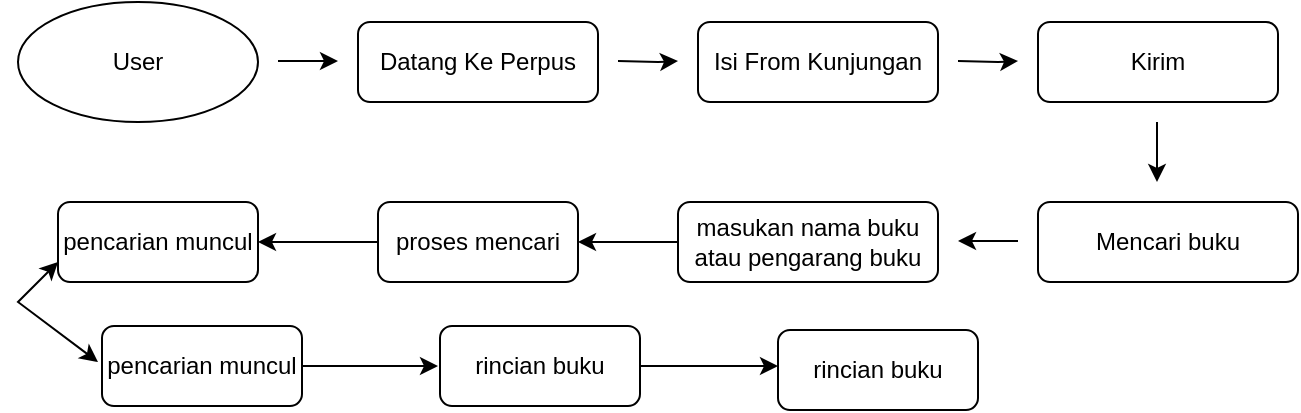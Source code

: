 <mxfile version="22.1.21" type="github">
  <diagram name="Halaman-1" id="M7D9cZfGXL2jkpp-uwU2">
    <mxGraphModel dx="1120" dy="460" grid="1" gridSize="10" guides="1" tooltips="1" connect="1" arrows="1" fold="1" page="1" pageScale="1" pageWidth="827" pageHeight="1169" math="0" shadow="0">
      <root>
        <mxCell id="0" />
        <mxCell id="1" parent="0" />
        <mxCell id="17i3ZF8n9uIlwtxzLQqw-1" value="User" style="ellipse;whiteSpace=wrap;html=1;" vertex="1" parent="1">
          <mxGeometry x="40" y="30" width="120" height="60" as="geometry" />
        </mxCell>
        <mxCell id="17i3ZF8n9uIlwtxzLQqw-2" value="" style="endArrow=classic;html=1;rounded=0;" edge="1" parent="1">
          <mxGeometry width="50" height="50" relative="1" as="geometry">
            <mxPoint x="170" y="59.5" as="sourcePoint" />
            <mxPoint x="200" y="60" as="targetPoint" />
            <Array as="points">
              <mxPoint x="200" y="59.5" />
            </Array>
          </mxGeometry>
        </mxCell>
        <mxCell id="17i3ZF8n9uIlwtxzLQqw-3" value="Datang Ke Perpus" style="rounded=1;whiteSpace=wrap;html=1;" vertex="1" parent="1">
          <mxGeometry x="210" y="40" width="120" height="40" as="geometry" />
        </mxCell>
        <mxCell id="17i3ZF8n9uIlwtxzLQqw-4" value="" style="endArrow=classic;html=1;rounded=0;" edge="1" parent="1">
          <mxGeometry width="50" height="50" relative="1" as="geometry">
            <mxPoint x="340" y="59.5" as="sourcePoint" />
            <mxPoint x="370" y="60" as="targetPoint" />
            <Array as="points">
              <mxPoint x="360" y="60" />
              <mxPoint x="370" y="59.5" />
            </Array>
          </mxGeometry>
        </mxCell>
        <mxCell id="17i3ZF8n9uIlwtxzLQqw-5" value="Isi From Kunjungan" style="rounded=1;whiteSpace=wrap;html=1;" vertex="1" parent="1">
          <mxGeometry x="380" y="40" width="120" height="40" as="geometry" />
        </mxCell>
        <mxCell id="17i3ZF8n9uIlwtxzLQqw-6" value="Kirim" style="rounded=1;whiteSpace=wrap;html=1;" vertex="1" parent="1">
          <mxGeometry x="550" y="40" width="120" height="40" as="geometry" />
        </mxCell>
        <mxCell id="17i3ZF8n9uIlwtxzLQqw-7" value="" style="endArrow=classic;html=1;rounded=0;" edge="1" parent="1">
          <mxGeometry width="50" height="50" relative="1" as="geometry">
            <mxPoint x="510" y="59.5" as="sourcePoint" />
            <mxPoint x="540" y="60" as="targetPoint" />
            <Array as="points">
              <mxPoint x="530" y="60" />
              <mxPoint x="540" y="59.5" />
            </Array>
          </mxGeometry>
        </mxCell>
        <mxCell id="17i3ZF8n9uIlwtxzLQqw-9" value="" style="endArrow=classic;html=1;rounded=0;" edge="1" parent="1">
          <mxGeometry width="50" height="50" relative="1" as="geometry">
            <mxPoint x="609.5" y="90" as="sourcePoint" />
            <mxPoint x="609.5" y="120" as="targetPoint" />
          </mxGeometry>
        </mxCell>
        <mxCell id="17i3ZF8n9uIlwtxzLQqw-10" value="Mencari buku" style="rounded=1;whiteSpace=wrap;html=1;" vertex="1" parent="1">
          <mxGeometry x="550" y="130" width="130" height="40" as="geometry" />
        </mxCell>
        <mxCell id="17i3ZF8n9uIlwtxzLQqw-12" value="" style="endArrow=classic;html=1;rounded=0;" edge="1" parent="1">
          <mxGeometry width="50" height="50" relative="1" as="geometry">
            <mxPoint x="540" y="149.5" as="sourcePoint" />
            <mxPoint x="510" y="149.5" as="targetPoint" />
          </mxGeometry>
        </mxCell>
        <mxCell id="17i3ZF8n9uIlwtxzLQqw-20" value="" style="edgeStyle=orthogonalEdgeStyle;rounded=0;orthogonalLoop=1;jettySize=auto;html=1;" edge="1" parent="1" source="17i3ZF8n9uIlwtxzLQqw-13" target="17i3ZF8n9uIlwtxzLQqw-17">
          <mxGeometry relative="1" as="geometry" />
        </mxCell>
        <mxCell id="17i3ZF8n9uIlwtxzLQqw-13" value="masukan nama buku atau pengarang buku" style="rounded=1;whiteSpace=wrap;html=1;" vertex="1" parent="1">
          <mxGeometry x="370" y="130" width="130" height="40" as="geometry" />
        </mxCell>
        <mxCell id="17i3ZF8n9uIlwtxzLQqw-22" value="" style="edgeStyle=orthogonalEdgeStyle;rounded=0;orthogonalLoop=1;jettySize=auto;html=1;" edge="1" parent="1" source="17i3ZF8n9uIlwtxzLQqw-17">
          <mxGeometry relative="1" as="geometry">
            <mxPoint x="160" y="150" as="targetPoint" />
          </mxGeometry>
        </mxCell>
        <mxCell id="17i3ZF8n9uIlwtxzLQqw-17" value="proses mencari" style="rounded=1;whiteSpace=wrap;html=1;" vertex="1" parent="1">
          <mxGeometry x="220" y="130" width="100" height="40" as="geometry" />
        </mxCell>
        <mxCell id="17i3ZF8n9uIlwtxzLQqw-23" value="pencarian muncul" style="rounded=1;whiteSpace=wrap;html=1;" vertex="1" parent="1">
          <mxGeometry x="60" y="130" width="100" height="40" as="geometry" />
        </mxCell>
        <mxCell id="17i3ZF8n9uIlwtxzLQqw-24" value="" style="endArrow=classic;startArrow=classic;html=1;rounded=0;entryX=0;entryY=0.75;entryDx=0;entryDy=0;" edge="1" parent="1" target="17i3ZF8n9uIlwtxzLQqw-23">
          <mxGeometry width="50" height="50" relative="1" as="geometry">
            <mxPoint x="80" y="210" as="sourcePoint" />
            <mxPoint x="460" y="170" as="targetPoint" />
            <Array as="points">
              <mxPoint x="40" y="180" />
            </Array>
          </mxGeometry>
        </mxCell>
        <mxCell id="17i3ZF8n9uIlwtxzLQqw-27" value="" style="edgeStyle=orthogonalEdgeStyle;rounded=0;orthogonalLoop=1;jettySize=auto;html=1;" edge="1" parent="1" source="17i3ZF8n9uIlwtxzLQqw-25">
          <mxGeometry relative="1" as="geometry">
            <mxPoint x="250" y="212" as="targetPoint" />
          </mxGeometry>
        </mxCell>
        <mxCell id="17i3ZF8n9uIlwtxzLQqw-25" value="pencarian muncul" style="rounded=1;whiteSpace=wrap;html=1;" vertex="1" parent="1">
          <mxGeometry x="82" y="192" width="100" height="40" as="geometry" />
        </mxCell>
        <mxCell id="17i3ZF8n9uIlwtxzLQqw-30" value="" style="edgeStyle=orthogonalEdgeStyle;rounded=0;orthogonalLoop=1;jettySize=auto;html=1;" edge="1" parent="1" source="17i3ZF8n9uIlwtxzLQqw-28">
          <mxGeometry relative="1" as="geometry">
            <mxPoint x="420" y="212" as="targetPoint" />
          </mxGeometry>
        </mxCell>
        <mxCell id="17i3ZF8n9uIlwtxzLQqw-28" value="rincian buku" style="rounded=1;whiteSpace=wrap;html=1;" vertex="1" parent="1">
          <mxGeometry x="251" y="192" width="100" height="40" as="geometry" />
        </mxCell>
        <mxCell id="17i3ZF8n9uIlwtxzLQqw-31" value="rincian buku" style="rounded=1;whiteSpace=wrap;html=1;" vertex="1" parent="1">
          <mxGeometry x="420" y="194" width="100" height="40" as="geometry" />
        </mxCell>
      </root>
    </mxGraphModel>
  </diagram>
</mxfile>
